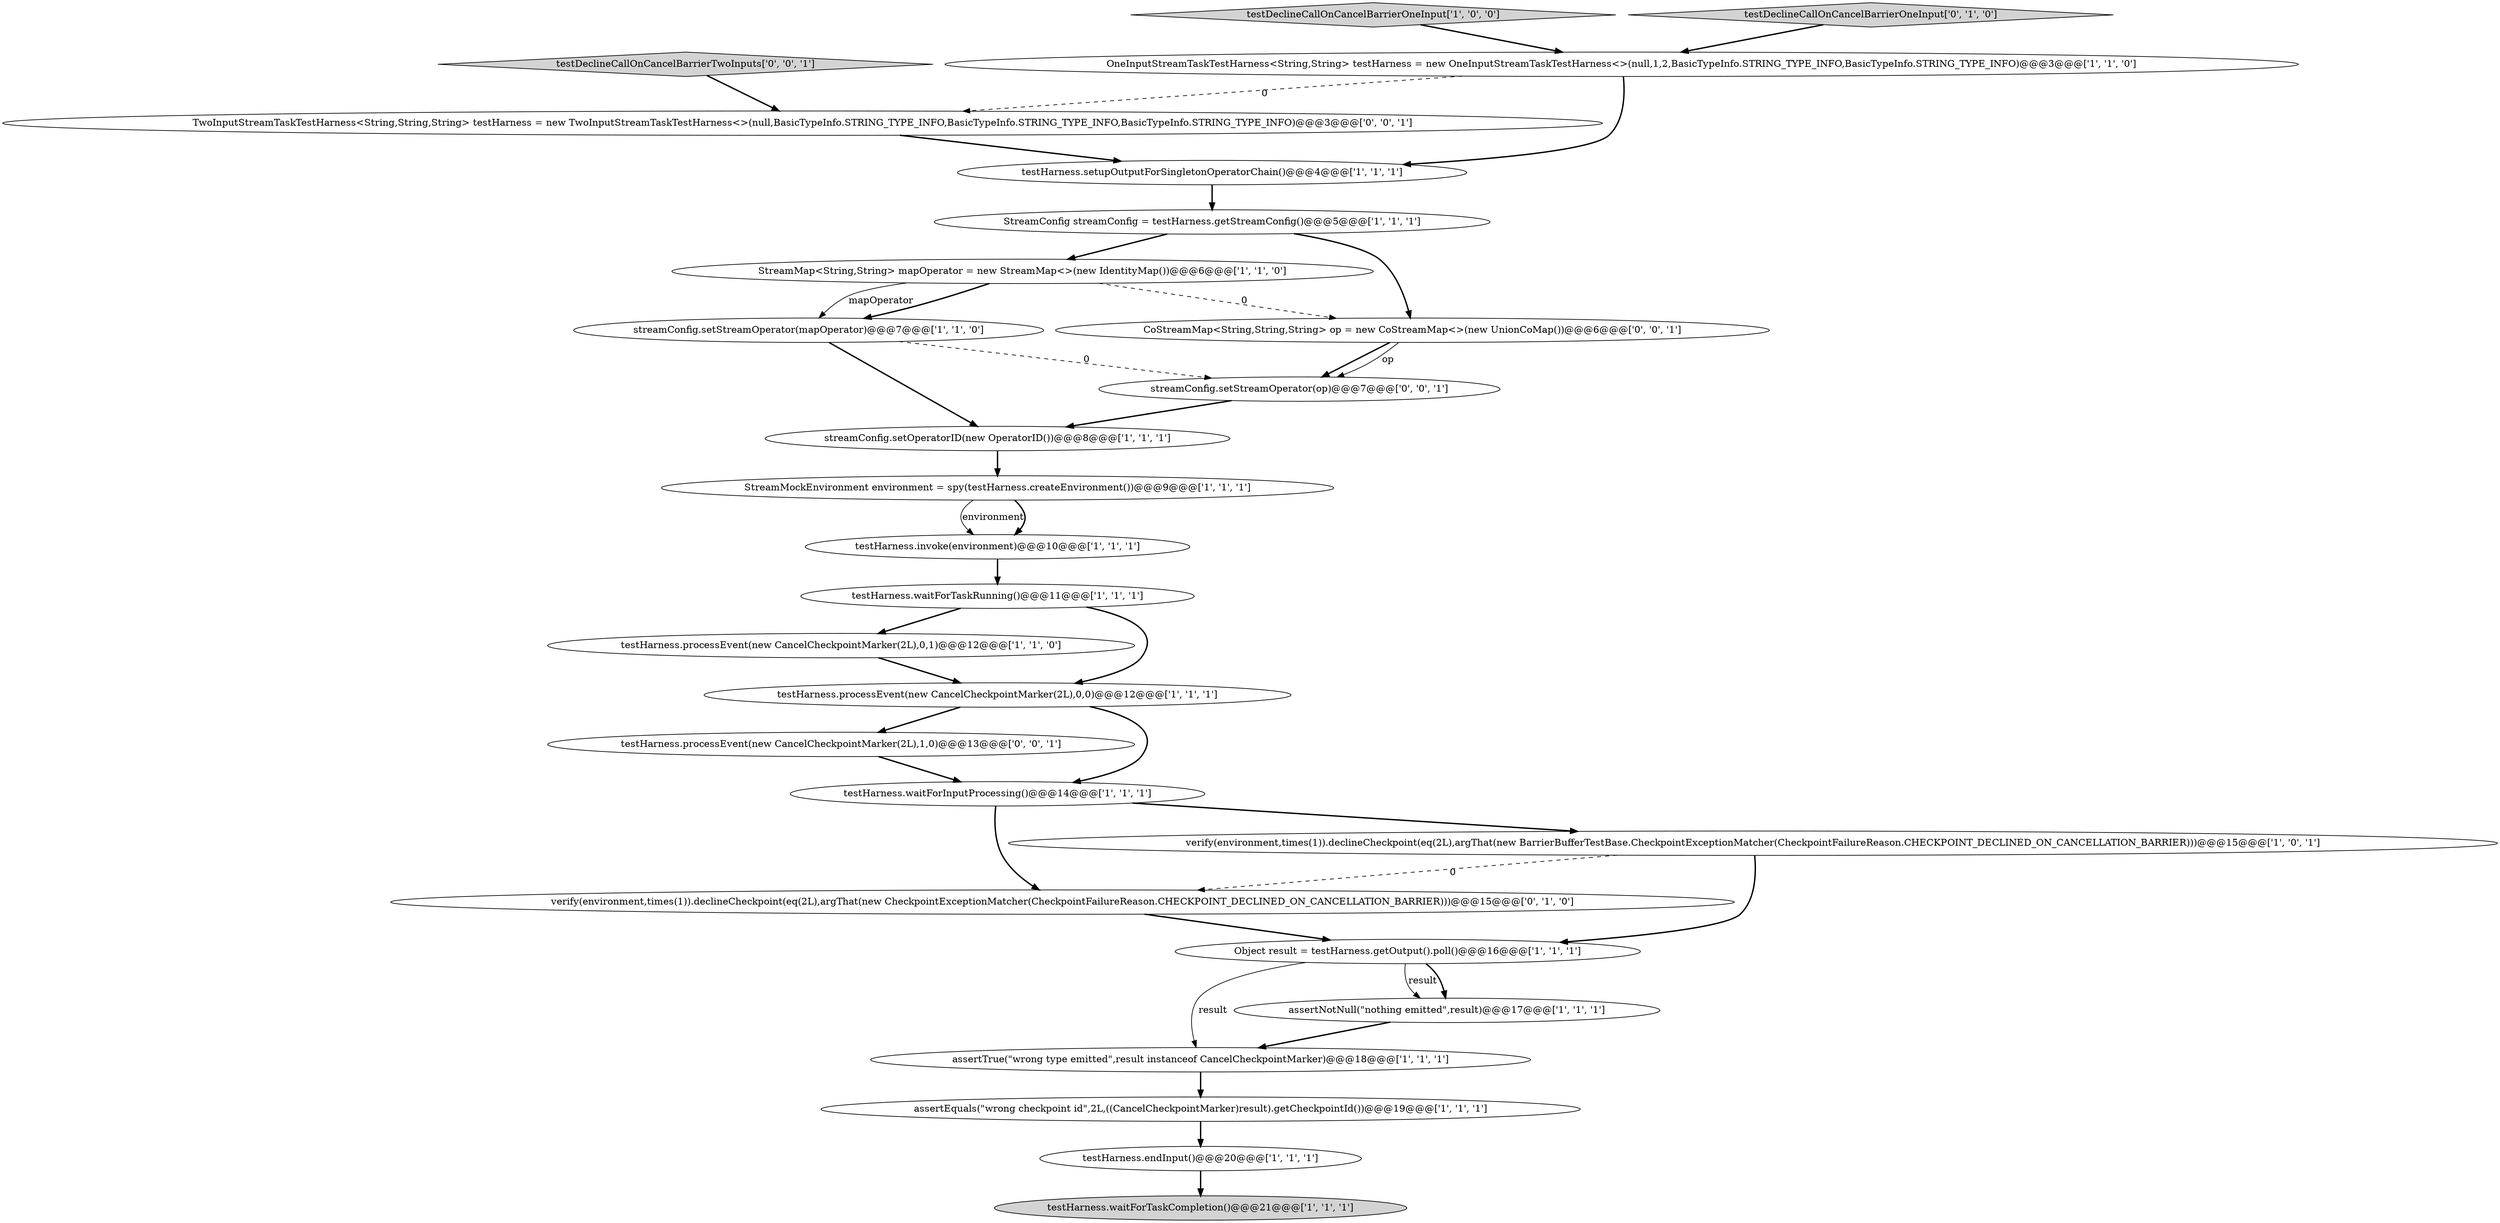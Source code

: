 digraph {
10 [style = filled, label = "testHarness.waitForTaskRunning()@@@11@@@['1', '1', '1']", fillcolor = white, shape = ellipse image = "AAA0AAABBB1BBB"];
2 [style = filled, label = "OneInputStreamTaskTestHarness<String,String> testHarness = new OneInputStreamTaskTestHarness<>(null,1,2,BasicTypeInfo.STRING_TYPE_INFO,BasicTypeInfo.STRING_TYPE_INFO)@@@3@@@['1', '1', '0']", fillcolor = white, shape = ellipse image = "AAA0AAABBB1BBB"];
14 [style = filled, label = "testHarness.processEvent(new CancelCheckpointMarker(2L),0,1)@@@12@@@['1', '1', '0']", fillcolor = white, shape = ellipse image = "AAA0AAABBB1BBB"];
23 [style = filled, label = "testHarness.processEvent(new CancelCheckpointMarker(2L),1,0)@@@13@@@['0', '0', '1']", fillcolor = white, shape = ellipse image = "AAA0AAABBB3BBB"];
18 [style = filled, label = "testHarness.processEvent(new CancelCheckpointMarker(2L),0,0)@@@12@@@['1', '1', '1']", fillcolor = white, shape = ellipse image = "AAA0AAABBB1BBB"];
20 [style = filled, label = "verify(environment,times(1)).declineCheckpoint(eq(2L),argThat(new CheckpointExceptionMatcher(CheckpointFailureReason.CHECKPOINT_DECLINED_ON_CANCELLATION_BARRIER)))@@@15@@@['0', '1', '0']", fillcolor = white, shape = ellipse image = "AAA1AAABBB2BBB"];
6 [style = filled, label = "assertTrue(\"wrong type emitted\",result instanceof CancelCheckpointMarker)@@@18@@@['1', '1', '1']", fillcolor = white, shape = ellipse image = "AAA0AAABBB1BBB"];
7 [style = filled, label = "StreamMockEnvironment environment = spy(testHarness.createEnvironment())@@@9@@@['1', '1', '1']", fillcolor = white, shape = ellipse image = "AAA0AAABBB1BBB"];
12 [style = filled, label = "assertEquals(\"wrong checkpoint id\",2L,((CancelCheckpointMarker)result).getCheckpointId())@@@19@@@['1', '1', '1']", fillcolor = white, shape = ellipse image = "AAA0AAABBB1BBB"];
15 [style = filled, label = "testDeclineCallOnCancelBarrierOneInput['1', '0', '0']", fillcolor = lightgray, shape = diamond image = "AAA0AAABBB1BBB"];
4 [style = filled, label = "StreamMap<String,String> mapOperator = new StreamMap<>(new IdentityMap())@@@6@@@['1', '1', '0']", fillcolor = white, shape = ellipse image = "AAA0AAABBB1BBB"];
21 [style = filled, label = "testDeclineCallOnCancelBarrierOneInput['0', '1', '0']", fillcolor = lightgray, shape = diamond image = "AAA0AAABBB2BBB"];
5 [style = filled, label = "verify(environment,times(1)).declineCheckpoint(eq(2L),argThat(new BarrierBufferTestBase.CheckpointExceptionMatcher(CheckpointFailureReason.CHECKPOINT_DECLINED_ON_CANCELLATION_BARRIER)))@@@15@@@['1', '0', '1']", fillcolor = white, shape = ellipse image = "AAA0AAABBB1BBB"];
26 [style = filled, label = "streamConfig.setStreamOperator(op)@@@7@@@['0', '0', '1']", fillcolor = white, shape = ellipse image = "AAA0AAABBB3BBB"];
24 [style = filled, label = "TwoInputStreamTaskTestHarness<String,String,String> testHarness = new TwoInputStreamTaskTestHarness<>(null,BasicTypeInfo.STRING_TYPE_INFO,BasicTypeInfo.STRING_TYPE_INFO,BasicTypeInfo.STRING_TYPE_INFO)@@@3@@@['0', '0', '1']", fillcolor = white, shape = ellipse image = "AAA0AAABBB3BBB"];
16 [style = filled, label = "streamConfig.setStreamOperator(mapOperator)@@@7@@@['1', '1', '0']", fillcolor = white, shape = ellipse image = "AAA0AAABBB1BBB"];
11 [style = filled, label = "testHarness.setupOutputForSingletonOperatorChain()@@@4@@@['1', '1', '1']", fillcolor = white, shape = ellipse image = "AAA0AAABBB1BBB"];
22 [style = filled, label = "CoStreamMap<String,String,String> op = new CoStreamMap<>(new UnionCoMap())@@@6@@@['0', '0', '1']", fillcolor = white, shape = ellipse image = "AAA0AAABBB3BBB"];
0 [style = filled, label = "Object result = testHarness.getOutput().poll()@@@16@@@['1', '1', '1']", fillcolor = white, shape = ellipse image = "AAA0AAABBB1BBB"];
17 [style = filled, label = "assertNotNull(\"nothing emitted\",result)@@@17@@@['1', '1', '1']", fillcolor = white, shape = ellipse image = "AAA0AAABBB1BBB"];
19 [style = filled, label = "testHarness.waitForInputProcessing()@@@14@@@['1', '1', '1']", fillcolor = white, shape = ellipse image = "AAA0AAABBB1BBB"];
8 [style = filled, label = "testHarness.waitForTaskCompletion()@@@21@@@['1', '1', '1']", fillcolor = lightgray, shape = ellipse image = "AAA0AAABBB1BBB"];
25 [style = filled, label = "testDeclineCallOnCancelBarrierTwoInputs['0', '0', '1']", fillcolor = lightgray, shape = diamond image = "AAA0AAABBB3BBB"];
1 [style = filled, label = "testHarness.invoke(environment)@@@10@@@['1', '1', '1']", fillcolor = white, shape = ellipse image = "AAA0AAABBB1BBB"];
13 [style = filled, label = "StreamConfig streamConfig = testHarness.getStreamConfig()@@@5@@@['1', '1', '1']", fillcolor = white, shape = ellipse image = "AAA0AAABBB1BBB"];
3 [style = filled, label = "testHarness.endInput()@@@20@@@['1', '1', '1']", fillcolor = white, shape = ellipse image = "AAA0AAABBB1BBB"];
9 [style = filled, label = "streamConfig.setOperatorID(new OperatorID())@@@8@@@['1', '1', '1']", fillcolor = white, shape = ellipse image = "AAA0AAABBB1BBB"];
13->4 [style = bold, label=""];
1->10 [style = bold, label=""];
23->19 [style = bold, label=""];
14->18 [style = bold, label=""];
19->5 [style = bold, label=""];
4->16 [style = bold, label=""];
2->11 [style = bold, label=""];
19->20 [style = bold, label=""];
25->24 [style = bold, label=""];
13->22 [style = bold, label=""];
24->11 [style = bold, label=""];
0->6 [style = solid, label="result"];
26->9 [style = bold, label=""];
15->2 [style = bold, label=""];
21->2 [style = bold, label=""];
10->18 [style = bold, label=""];
16->26 [style = dashed, label="0"];
5->0 [style = bold, label=""];
0->17 [style = solid, label="result"];
2->24 [style = dashed, label="0"];
22->26 [style = bold, label=""];
17->6 [style = bold, label=""];
18->19 [style = bold, label=""];
12->3 [style = bold, label=""];
5->20 [style = dashed, label="0"];
3->8 [style = bold, label=""];
11->13 [style = bold, label=""];
7->1 [style = solid, label="environment"];
0->17 [style = bold, label=""];
6->12 [style = bold, label=""];
22->26 [style = solid, label="op"];
7->1 [style = bold, label=""];
20->0 [style = bold, label=""];
4->16 [style = solid, label="mapOperator"];
10->14 [style = bold, label=""];
4->22 [style = dashed, label="0"];
18->23 [style = bold, label=""];
16->9 [style = bold, label=""];
9->7 [style = bold, label=""];
}
